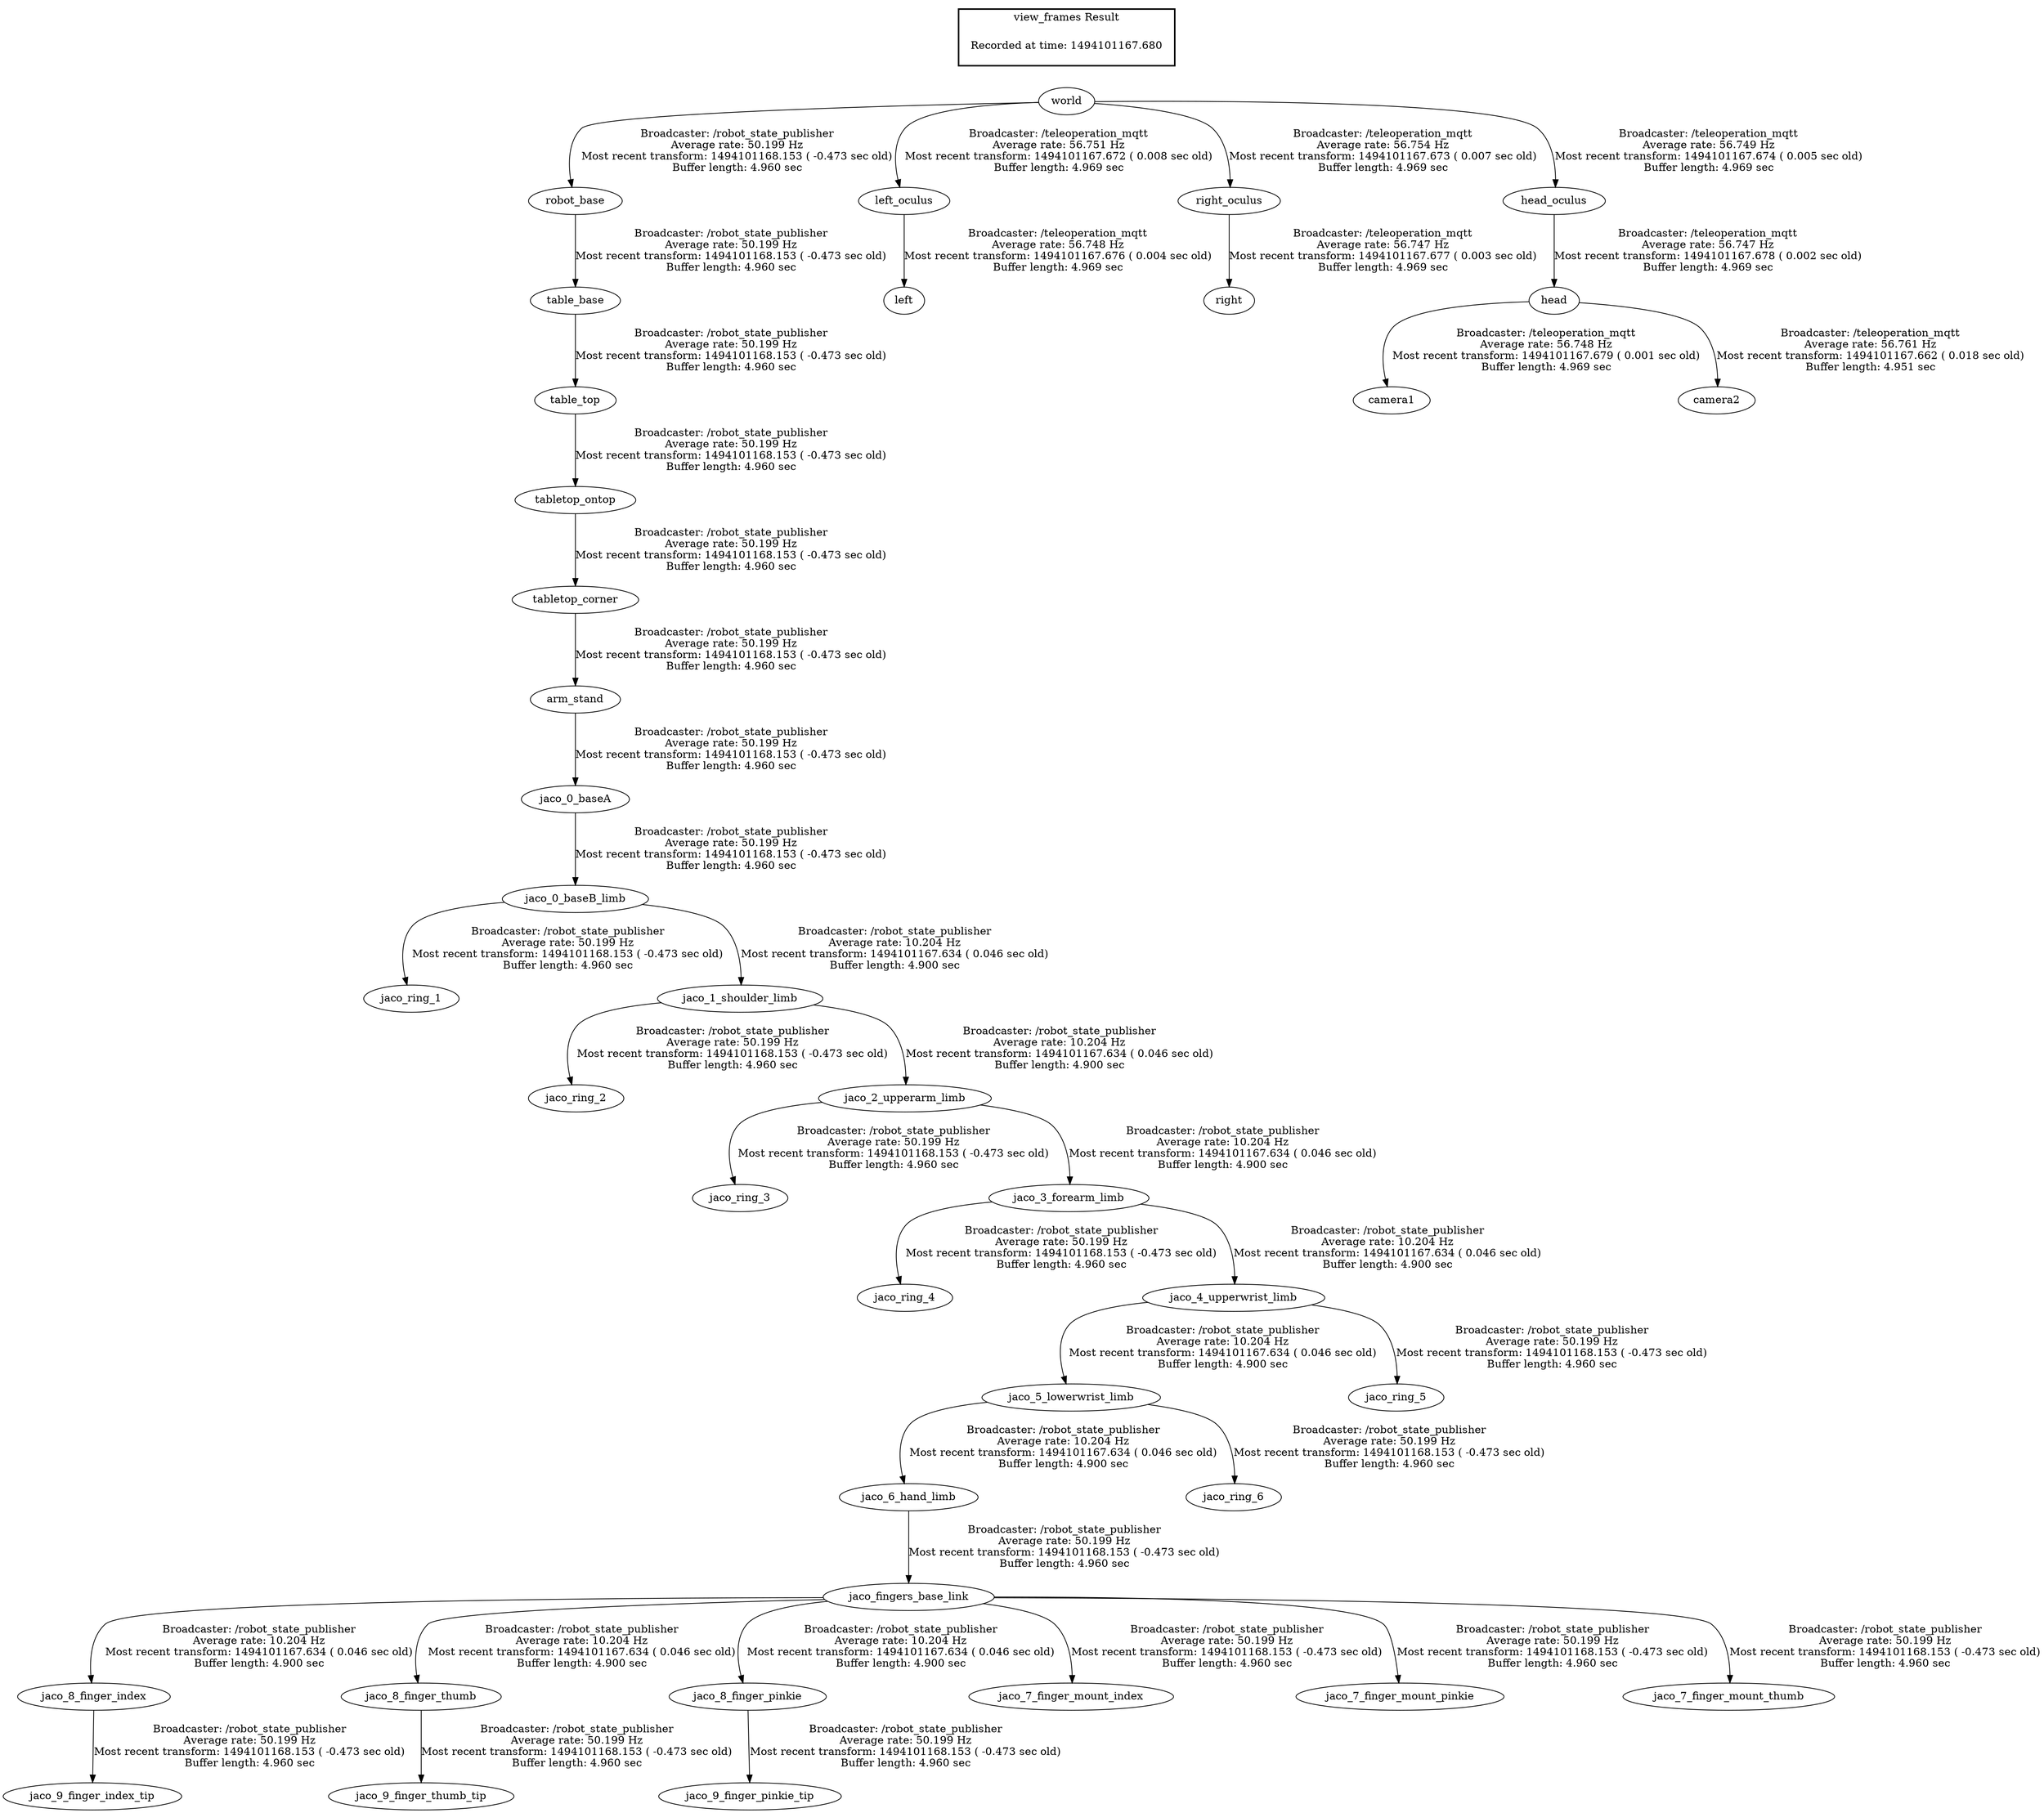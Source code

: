 digraph G {
"world" -> "robot_base"[label="Broadcaster: /robot_state_publisher\nAverage rate: 50.199 Hz\nMost recent transform: 1494101168.153 ( -0.473 sec old)\nBuffer length: 4.960 sec\n"];
"table_base" -> "table_top"[label="Broadcaster: /robot_state_publisher\nAverage rate: 50.199 Hz\nMost recent transform: 1494101168.153 ( -0.473 sec old)\nBuffer length: 4.960 sec\n"];
"robot_base" -> "table_base"[label="Broadcaster: /robot_state_publisher\nAverage rate: 50.199 Hz\nMost recent transform: 1494101168.153 ( -0.473 sec old)\nBuffer length: 4.960 sec\n"];
"tabletop_corner" -> "arm_stand"[label="Broadcaster: /robot_state_publisher\nAverage rate: 50.199 Hz\nMost recent transform: 1494101168.153 ( -0.473 sec old)\nBuffer length: 4.960 sec\n"];
"tabletop_ontop" -> "tabletop_corner"[label="Broadcaster: /robot_state_publisher\nAverage rate: 50.199 Hz\nMost recent transform: 1494101168.153 ( -0.473 sec old)\nBuffer length: 4.960 sec\n"];
"arm_stand" -> "jaco_0_baseA"[label="Broadcaster: /robot_state_publisher\nAverage rate: 50.199 Hz\nMost recent transform: 1494101168.153 ( -0.473 sec old)\nBuffer length: 4.960 sec\n"];
"jaco_0_baseA" -> "jaco_0_baseB_limb"[label="Broadcaster: /robot_state_publisher\nAverage rate: 50.199 Hz\nMost recent transform: 1494101168.153 ( -0.473 sec old)\nBuffer length: 4.960 sec\n"];
"jaco_8_finger_index" -> "jaco_9_finger_index_tip"[label="Broadcaster: /robot_state_publisher\nAverage rate: 50.199 Hz\nMost recent transform: 1494101168.153 ( -0.473 sec old)\nBuffer length: 4.960 sec\n"];
"jaco_fingers_base_link" -> "jaco_8_finger_index"[label="Broadcaster: /robot_state_publisher\nAverage rate: 10.204 Hz\nMost recent transform: 1494101167.634 ( 0.046 sec old)\nBuffer length: 4.900 sec\n"];
"jaco_8_finger_thumb" -> "jaco_9_finger_thumb_tip"[label="Broadcaster: /robot_state_publisher\nAverage rate: 50.199 Hz\nMost recent transform: 1494101168.153 ( -0.473 sec old)\nBuffer length: 4.960 sec\n"];
"jaco_fingers_base_link" -> "jaco_8_finger_thumb"[label="Broadcaster: /robot_state_publisher\nAverage rate: 10.204 Hz\nMost recent transform: 1494101167.634 ( 0.046 sec old)\nBuffer length: 4.900 sec\n"];
"jaco_8_finger_pinkie" -> "jaco_9_finger_pinkie_tip"[label="Broadcaster: /robot_state_publisher\nAverage rate: 50.199 Hz\nMost recent transform: 1494101168.153 ( -0.473 sec old)\nBuffer length: 4.960 sec\n"];
"jaco_fingers_base_link" -> "jaco_8_finger_pinkie"[label="Broadcaster: /robot_state_publisher\nAverage rate: 10.204 Hz\nMost recent transform: 1494101167.634 ( 0.046 sec old)\nBuffer length: 4.900 sec\n"];
"jaco_fingers_base_link" -> "jaco_7_finger_mount_index"[label="Broadcaster: /robot_state_publisher\nAverage rate: 50.199 Hz\nMost recent transform: 1494101168.153 ( -0.473 sec old)\nBuffer length: 4.960 sec\n"];
"jaco_6_hand_limb" -> "jaco_fingers_base_link"[label="Broadcaster: /robot_state_publisher\nAverage rate: 50.199 Hz\nMost recent transform: 1494101168.153 ( -0.473 sec old)\nBuffer length: 4.960 sec\n"];
"jaco_fingers_base_link" -> "jaco_7_finger_mount_pinkie"[label="Broadcaster: /robot_state_publisher\nAverage rate: 50.199 Hz\nMost recent transform: 1494101168.153 ( -0.473 sec old)\nBuffer length: 4.960 sec\n"];
"jaco_fingers_base_link" -> "jaco_7_finger_mount_thumb"[label="Broadcaster: /robot_state_publisher\nAverage rate: 50.199 Hz\nMost recent transform: 1494101168.153 ( -0.473 sec old)\nBuffer length: 4.960 sec\n"];
"jaco_5_lowerwrist_limb" -> "jaco_6_hand_limb"[label="Broadcaster: /robot_state_publisher\nAverage rate: 10.204 Hz\nMost recent transform: 1494101167.634 ( 0.046 sec old)\nBuffer length: 4.900 sec\n"];
"jaco_0_baseB_limb" -> "jaco_ring_1"[label="Broadcaster: /robot_state_publisher\nAverage rate: 50.199 Hz\nMost recent transform: 1494101168.153 ( -0.473 sec old)\nBuffer length: 4.960 sec\n"];
"jaco_1_shoulder_limb" -> "jaco_ring_2"[label="Broadcaster: /robot_state_publisher\nAverage rate: 50.199 Hz\nMost recent transform: 1494101168.153 ( -0.473 sec old)\nBuffer length: 4.960 sec\n"];
"jaco_0_baseB_limb" -> "jaco_1_shoulder_limb"[label="Broadcaster: /robot_state_publisher\nAverage rate: 10.204 Hz\nMost recent transform: 1494101167.634 ( 0.046 sec old)\nBuffer length: 4.900 sec\n"];
"jaco_2_upperarm_limb" -> "jaco_ring_3"[label="Broadcaster: /robot_state_publisher\nAverage rate: 50.199 Hz\nMost recent transform: 1494101168.153 ( -0.473 sec old)\nBuffer length: 4.960 sec\n"];
"jaco_1_shoulder_limb" -> "jaco_2_upperarm_limb"[label="Broadcaster: /robot_state_publisher\nAverage rate: 10.204 Hz\nMost recent transform: 1494101167.634 ( 0.046 sec old)\nBuffer length: 4.900 sec\n"];
"jaco_3_forearm_limb" -> "jaco_ring_4"[label="Broadcaster: /robot_state_publisher\nAverage rate: 50.199 Hz\nMost recent transform: 1494101168.153 ( -0.473 sec old)\nBuffer length: 4.960 sec\n"];
"jaco_2_upperarm_limb" -> "jaco_3_forearm_limb"[label="Broadcaster: /robot_state_publisher\nAverage rate: 10.204 Hz\nMost recent transform: 1494101167.634 ( 0.046 sec old)\nBuffer length: 4.900 sec\n"];
"jaco_4_upperwrist_limb" -> "jaco_ring_5"[label="Broadcaster: /robot_state_publisher\nAverage rate: 50.199 Hz\nMost recent transform: 1494101168.153 ( -0.473 sec old)\nBuffer length: 4.960 sec\n"];
"jaco_3_forearm_limb" -> "jaco_4_upperwrist_limb"[label="Broadcaster: /robot_state_publisher\nAverage rate: 10.204 Hz\nMost recent transform: 1494101167.634 ( 0.046 sec old)\nBuffer length: 4.900 sec\n"];
"jaco_5_lowerwrist_limb" -> "jaco_ring_6"[label="Broadcaster: /robot_state_publisher\nAverage rate: 50.199 Hz\nMost recent transform: 1494101168.153 ( -0.473 sec old)\nBuffer length: 4.960 sec\n"];
"jaco_4_upperwrist_limb" -> "jaco_5_lowerwrist_limb"[label="Broadcaster: /robot_state_publisher\nAverage rate: 10.204 Hz\nMost recent transform: 1494101167.634 ( 0.046 sec old)\nBuffer length: 4.900 sec\n"];
"table_top" -> "tabletop_ontop"[label="Broadcaster: /robot_state_publisher\nAverage rate: 50.199 Hz\nMost recent transform: 1494101168.153 ( -0.473 sec old)\nBuffer length: 4.960 sec\n"];
"world" -> "left_oculus"[label="Broadcaster: /teleoperation_mqtt\nAverage rate: 56.751 Hz\nMost recent transform: 1494101167.672 ( 0.008 sec old)\nBuffer length: 4.969 sec\n"];
"world" -> "right_oculus"[label="Broadcaster: /teleoperation_mqtt\nAverage rate: 56.754 Hz\nMost recent transform: 1494101167.673 ( 0.007 sec old)\nBuffer length: 4.969 sec\n"];
"world" -> "head_oculus"[label="Broadcaster: /teleoperation_mqtt\nAverage rate: 56.749 Hz\nMost recent transform: 1494101167.674 ( 0.005 sec old)\nBuffer length: 4.969 sec\n"];
"left_oculus" -> "left"[label="Broadcaster: /teleoperation_mqtt\nAverage rate: 56.748 Hz\nMost recent transform: 1494101167.676 ( 0.004 sec old)\nBuffer length: 4.969 sec\n"];
"right_oculus" -> "right"[label="Broadcaster: /teleoperation_mqtt\nAverage rate: 56.747 Hz\nMost recent transform: 1494101167.677 ( 0.003 sec old)\nBuffer length: 4.969 sec\n"];
"head_oculus" -> "head"[label="Broadcaster: /teleoperation_mqtt\nAverage rate: 56.747 Hz\nMost recent transform: 1494101167.678 ( 0.002 sec old)\nBuffer length: 4.969 sec\n"];
"head" -> "camera1"[label="Broadcaster: /teleoperation_mqtt\nAverage rate: 56.748 Hz\nMost recent transform: 1494101167.679 ( 0.001 sec old)\nBuffer length: 4.969 sec\n"];
"head" -> "camera2"[label="Broadcaster: /teleoperation_mqtt\nAverage rate: 56.761 Hz\nMost recent transform: 1494101167.662 ( 0.018 sec old)\nBuffer length: 4.951 sec\n"];
edge [style=invis];
 subgraph cluster_legend { style=bold; color=black; label ="view_frames Result";
"Recorded at time: 1494101167.680"[ shape=plaintext ] ;
 }->"world";
}